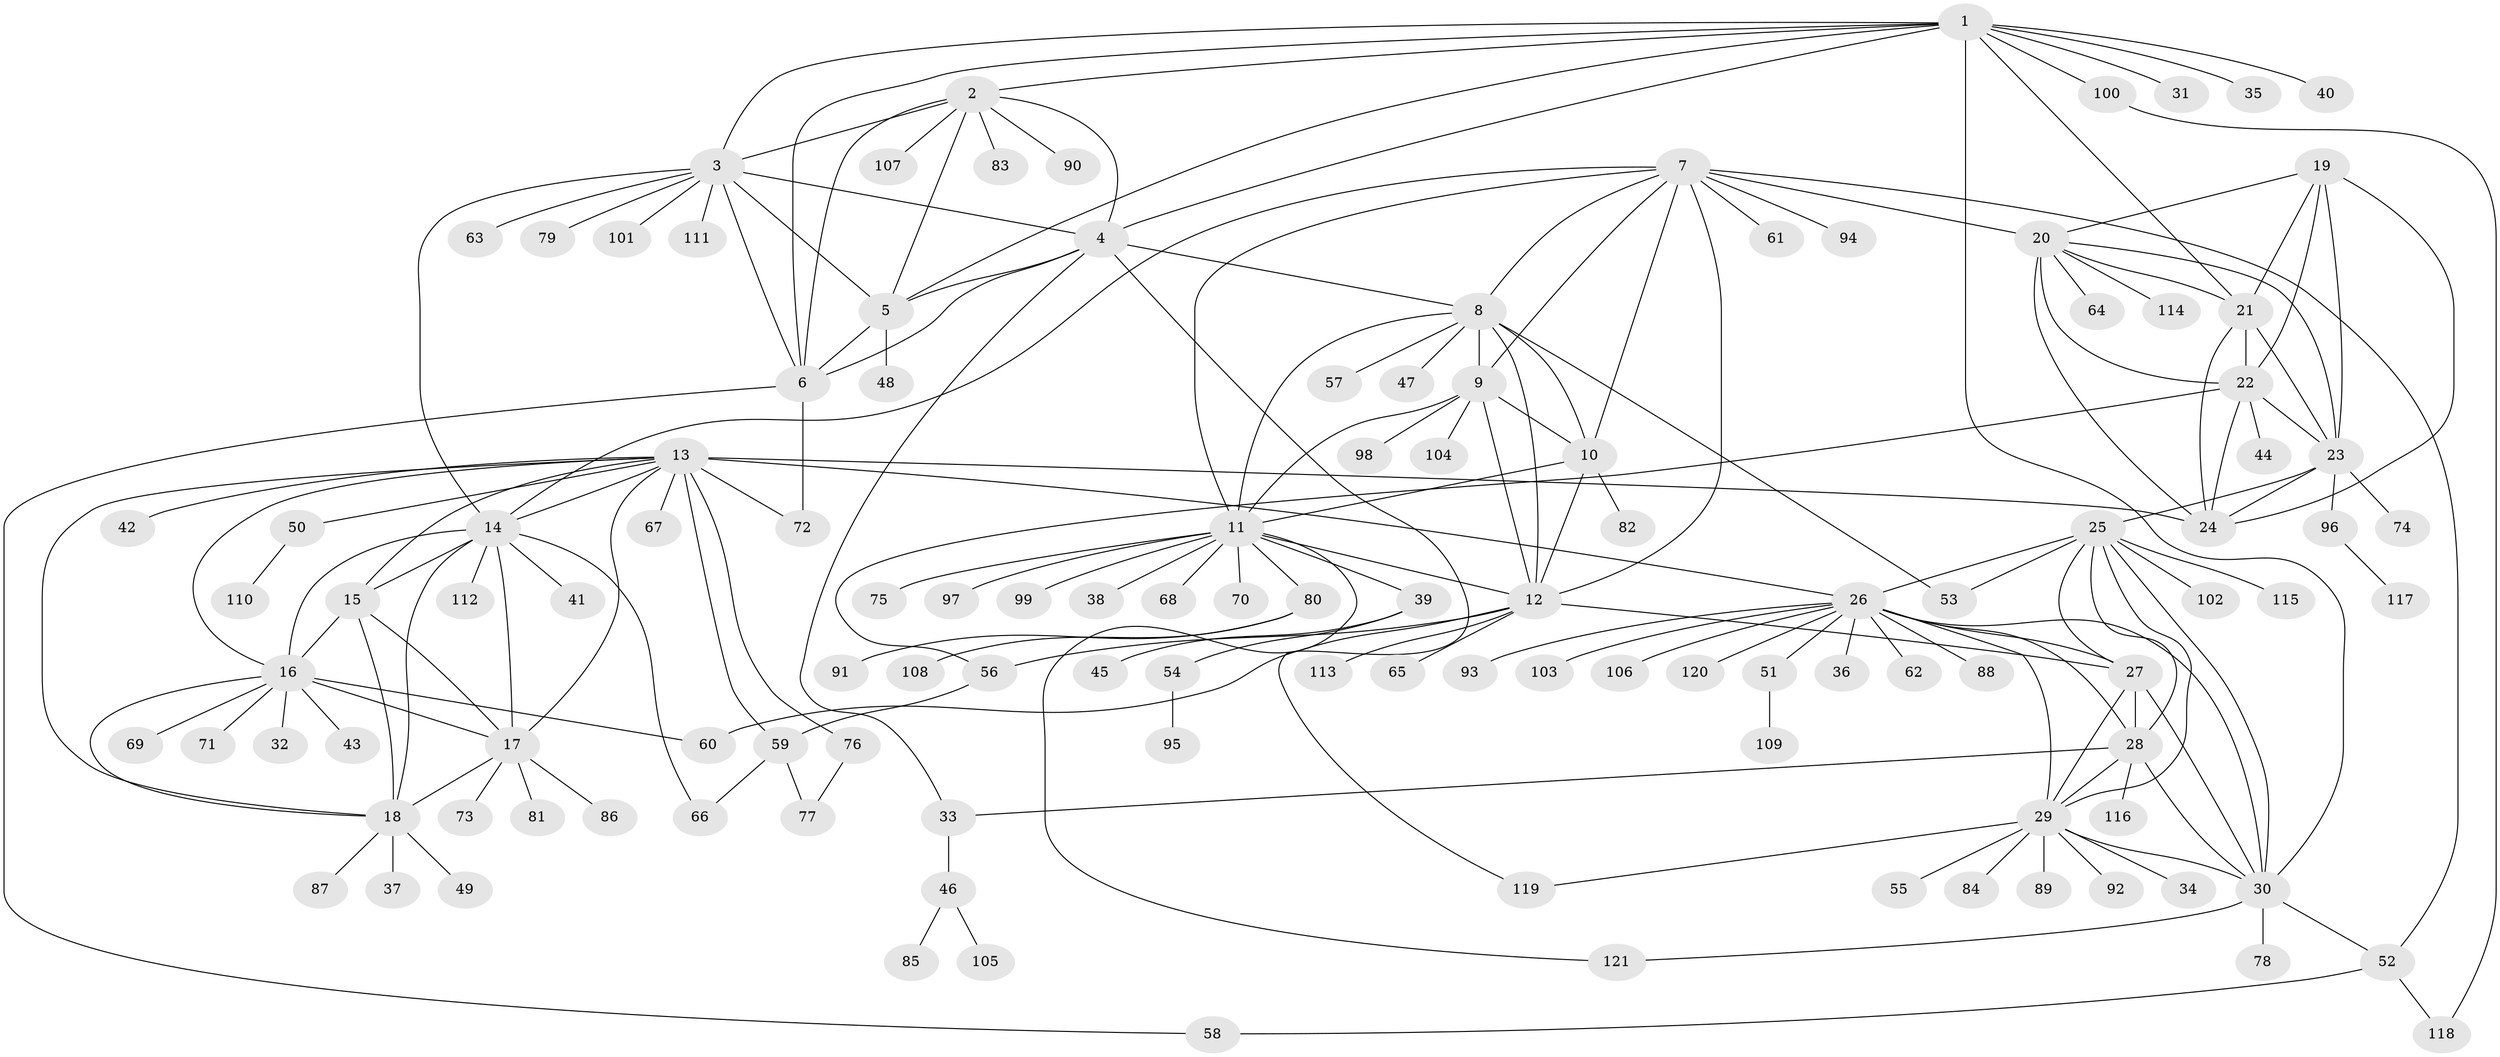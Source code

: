 // coarse degree distribution, {3: 0.027777777777777776, 4: 0.08333333333333333, 5: 0.027777777777777776, 1: 0.7222222222222222, 9: 0.1111111111111111, 8: 0.027777777777777776}
// Generated by graph-tools (version 1.1) at 2025/58/03/04/25 21:58:53]
// undirected, 121 vertices, 189 edges
graph export_dot {
graph [start="1"]
  node [color=gray90,style=filled];
  1;
  2;
  3;
  4;
  5;
  6;
  7;
  8;
  9;
  10;
  11;
  12;
  13;
  14;
  15;
  16;
  17;
  18;
  19;
  20;
  21;
  22;
  23;
  24;
  25;
  26;
  27;
  28;
  29;
  30;
  31;
  32;
  33;
  34;
  35;
  36;
  37;
  38;
  39;
  40;
  41;
  42;
  43;
  44;
  45;
  46;
  47;
  48;
  49;
  50;
  51;
  52;
  53;
  54;
  55;
  56;
  57;
  58;
  59;
  60;
  61;
  62;
  63;
  64;
  65;
  66;
  67;
  68;
  69;
  70;
  71;
  72;
  73;
  74;
  75;
  76;
  77;
  78;
  79;
  80;
  81;
  82;
  83;
  84;
  85;
  86;
  87;
  88;
  89;
  90;
  91;
  92;
  93;
  94;
  95;
  96;
  97;
  98;
  99;
  100;
  101;
  102;
  103;
  104;
  105;
  106;
  107;
  108;
  109;
  110;
  111;
  112;
  113;
  114;
  115;
  116;
  117;
  118;
  119;
  120;
  121;
  1 -- 2;
  1 -- 3;
  1 -- 4;
  1 -- 5;
  1 -- 6;
  1 -- 21;
  1 -- 30;
  1 -- 31;
  1 -- 35;
  1 -- 40;
  1 -- 100;
  2 -- 3;
  2 -- 4;
  2 -- 5;
  2 -- 6;
  2 -- 83;
  2 -- 90;
  2 -- 107;
  3 -- 4;
  3 -- 5;
  3 -- 6;
  3 -- 14;
  3 -- 63;
  3 -- 79;
  3 -- 101;
  3 -- 111;
  4 -- 5;
  4 -- 6;
  4 -- 8;
  4 -- 33;
  4 -- 119;
  5 -- 6;
  5 -- 48;
  6 -- 58;
  6 -- 72;
  7 -- 8;
  7 -- 9;
  7 -- 10;
  7 -- 11;
  7 -- 12;
  7 -- 14;
  7 -- 20;
  7 -- 52;
  7 -- 61;
  7 -- 94;
  8 -- 9;
  8 -- 10;
  8 -- 11;
  8 -- 12;
  8 -- 47;
  8 -- 53;
  8 -- 57;
  9 -- 10;
  9 -- 11;
  9 -- 12;
  9 -- 98;
  9 -- 104;
  10 -- 11;
  10 -- 12;
  10 -- 82;
  11 -- 12;
  11 -- 38;
  11 -- 39;
  11 -- 68;
  11 -- 70;
  11 -- 75;
  11 -- 80;
  11 -- 97;
  11 -- 99;
  11 -- 121;
  12 -- 27;
  12 -- 56;
  12 -- 60;
  12 -- 65;
  12 -- 113;
  13 -- 14;
  13 -- 15;
  13 -- 16;
  13 -- 17;
  13 -- 18;
  13 -- 24;
  13 -- 26;
  13 -- 42;
  13 -- 50;
  13 -- 59;
  13 -- 67;
  13 -- 72;
  13 -- 76;
  14 -- 15;
  14 -- 16;
  14 -- 17;
  14 -- 18;
  14 -- 41;
  14 -- 66;
  14 -- 112;
  15 -- 16;
  15 -- 17;
  15 -- 18;
  16 -- 17;
  16 -- 18;
  16 -- 32;
  16 -- 43;
  16 -- 60;
  16 -- 69;
  16 -- 71;
  17 -- 18;
  17 -- 73;
  17 -- 81;
  17 -- 86;
  18 -- 37;
  18 -- 49;
  18 -- 87;
  19 -- 20;
  19 -- 21;
  19 -- 22;
  19 -- 23;
  19 -- 24;
  20 -- 21;
  20 -- 22;
  20 -- 23;
  20 -- 24;
  20 -- 64;
  20 -- 114;
  21 -- 22;
  21 -- 23;
  21 -- 24;
  22 -- 23;
  22 -- 24;
  22 -- 44;
  22 -- 56;
  23 -- 24;
  23 -- 25;
  23 -- 74;
  23 -- 96;
  25 -- 26;
  25 -- 27;
  25 -- 28;
  25 -- 29;
  25 -- 30;
  25 -- 53;
  25 -- 102;
  25 -- 115;
  26 -- 27;
  26 -- 28;
  26 -- 29;
  26 -- 30;
  26 -- 36;
  26 -- 51;
  26 -- 62;
  26 -- 88;
  26 -- 93;
  26 -- 103;
  26 -- 106;
  26 -- 120;
  27 -- 28;
  27 -- 29;
  27 -- 30;
  28 -- 29;
  28 -- 30;
  28 -- 33;
  28 -- 116;
  29 -- 30;
  29 -- 34;
  29 -- 55;
  29 -- 84;
  29 -- 89;
  29 -- 92;
  29 -- 119;
  30 -- 52;
  30 -- 78;
  30 -- 121;
  33 -- 46;
  39 -- 45;
  39 -- 54;
  46 -- 85;
  46 -- 105;
  50 -- 110;
  51 -- 109;
  52 -- 58;
  52 -- 118;
  54 -- 95;
  56 -- 59;
  59 -- 66;
  59 -- 77;
  76 -- 77;
  80 -- 91;
  80 -- 108;
  96 -- 117;
  100 -- 118;
}

